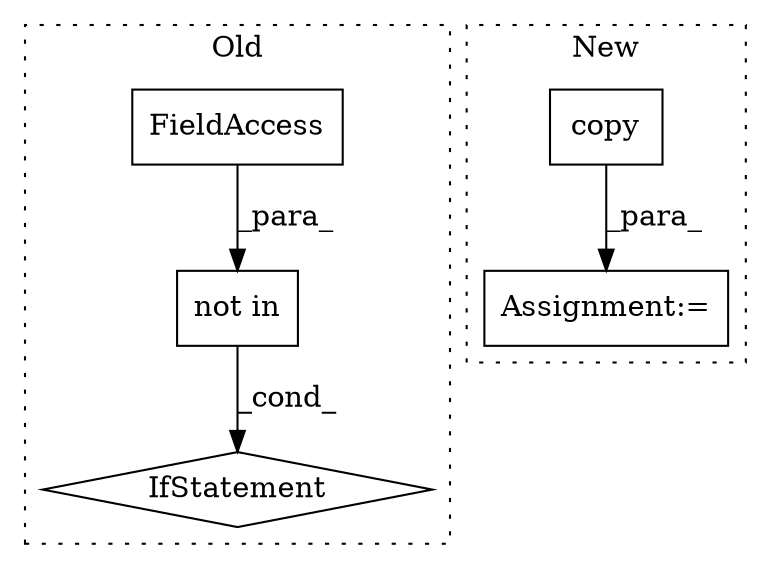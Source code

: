 digraph G {
subgraph cluster0 {
1 [label="not in" a="108" s="3004" l="43" shape="box"];
3 [label="IfStatement" a="25" s="2994,3047" l="10,2" shape="diamond"];
5 [label="FieldAccess" a="22" s="3004" l="15" shape="box"];
label = "Old";
style="dotted";
}
subgraph cluster1 {
2 [label="copy" a="32" s="3136" l="6" shape="box"];
4 [label="Assignment:=" a="7" s="3127" l="1" shape="box"];
label = "New";
style="dotted";
}
1 -> 3 [label="_cond_"];
2 -> 4 [label="_para_"];
5 -> 1 [label="_para_"];
}